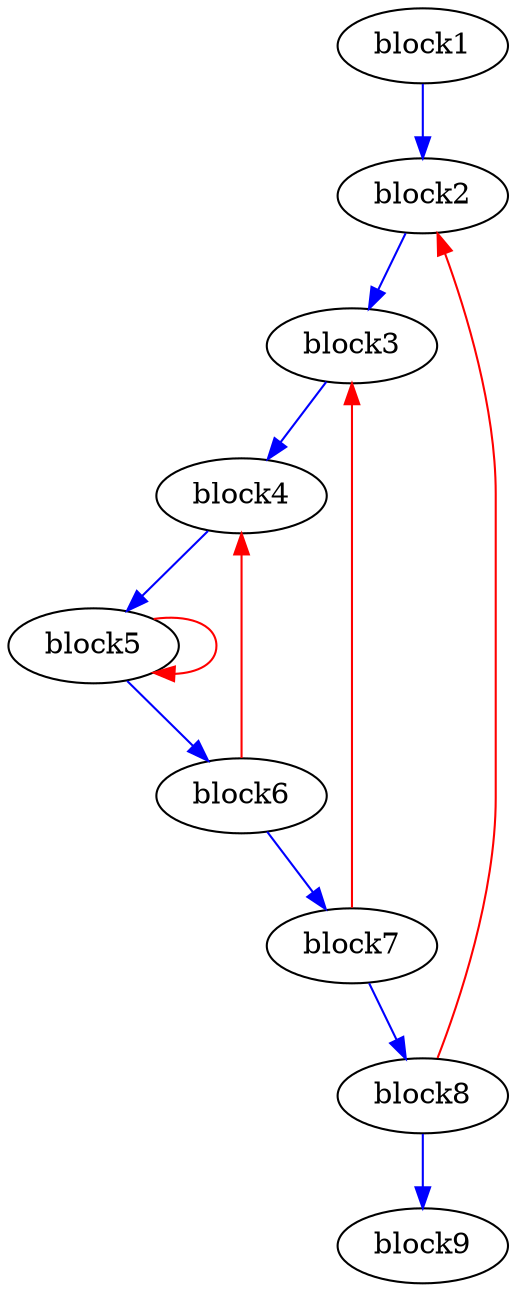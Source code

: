 Digraph G {
	splines=spline;
//DHLS version: 0.1.1" [shape = "none" pos = "20,20!"]
		"block1";
		"block2";
		"block3";
		"block4";
		"block5";
		"block6";
		"block7";
		"block8";
		"block9";
		"block1" -> "block2" [color = "blue", freq = 1];
		"block2" -> "block3" [color = "blue", freq = 28];
		"block3" -> "block4" [color = "blue", freq = 784];
		"block4" -> "block5" [color = "blue", freq = 2352];
		"block5" -> "block5" [color = "red", freq = 4704];
		"block5" -> "block6" [color = "blue", freq = 2352];
		"block6" -> "block4" [color = "red", freq = 1568];
		"block6" -> "block7" [color = "blue", freq = 784];
		"block7" -> "block3" [color = "red", freq = 756];
		"block7" -> "block8" [color = "blue", freq = 28];
		"block8" -> "block2" [color = "red", freq = 27];
		"block8" -> "block9" [color = "blue", freq = 1];
}